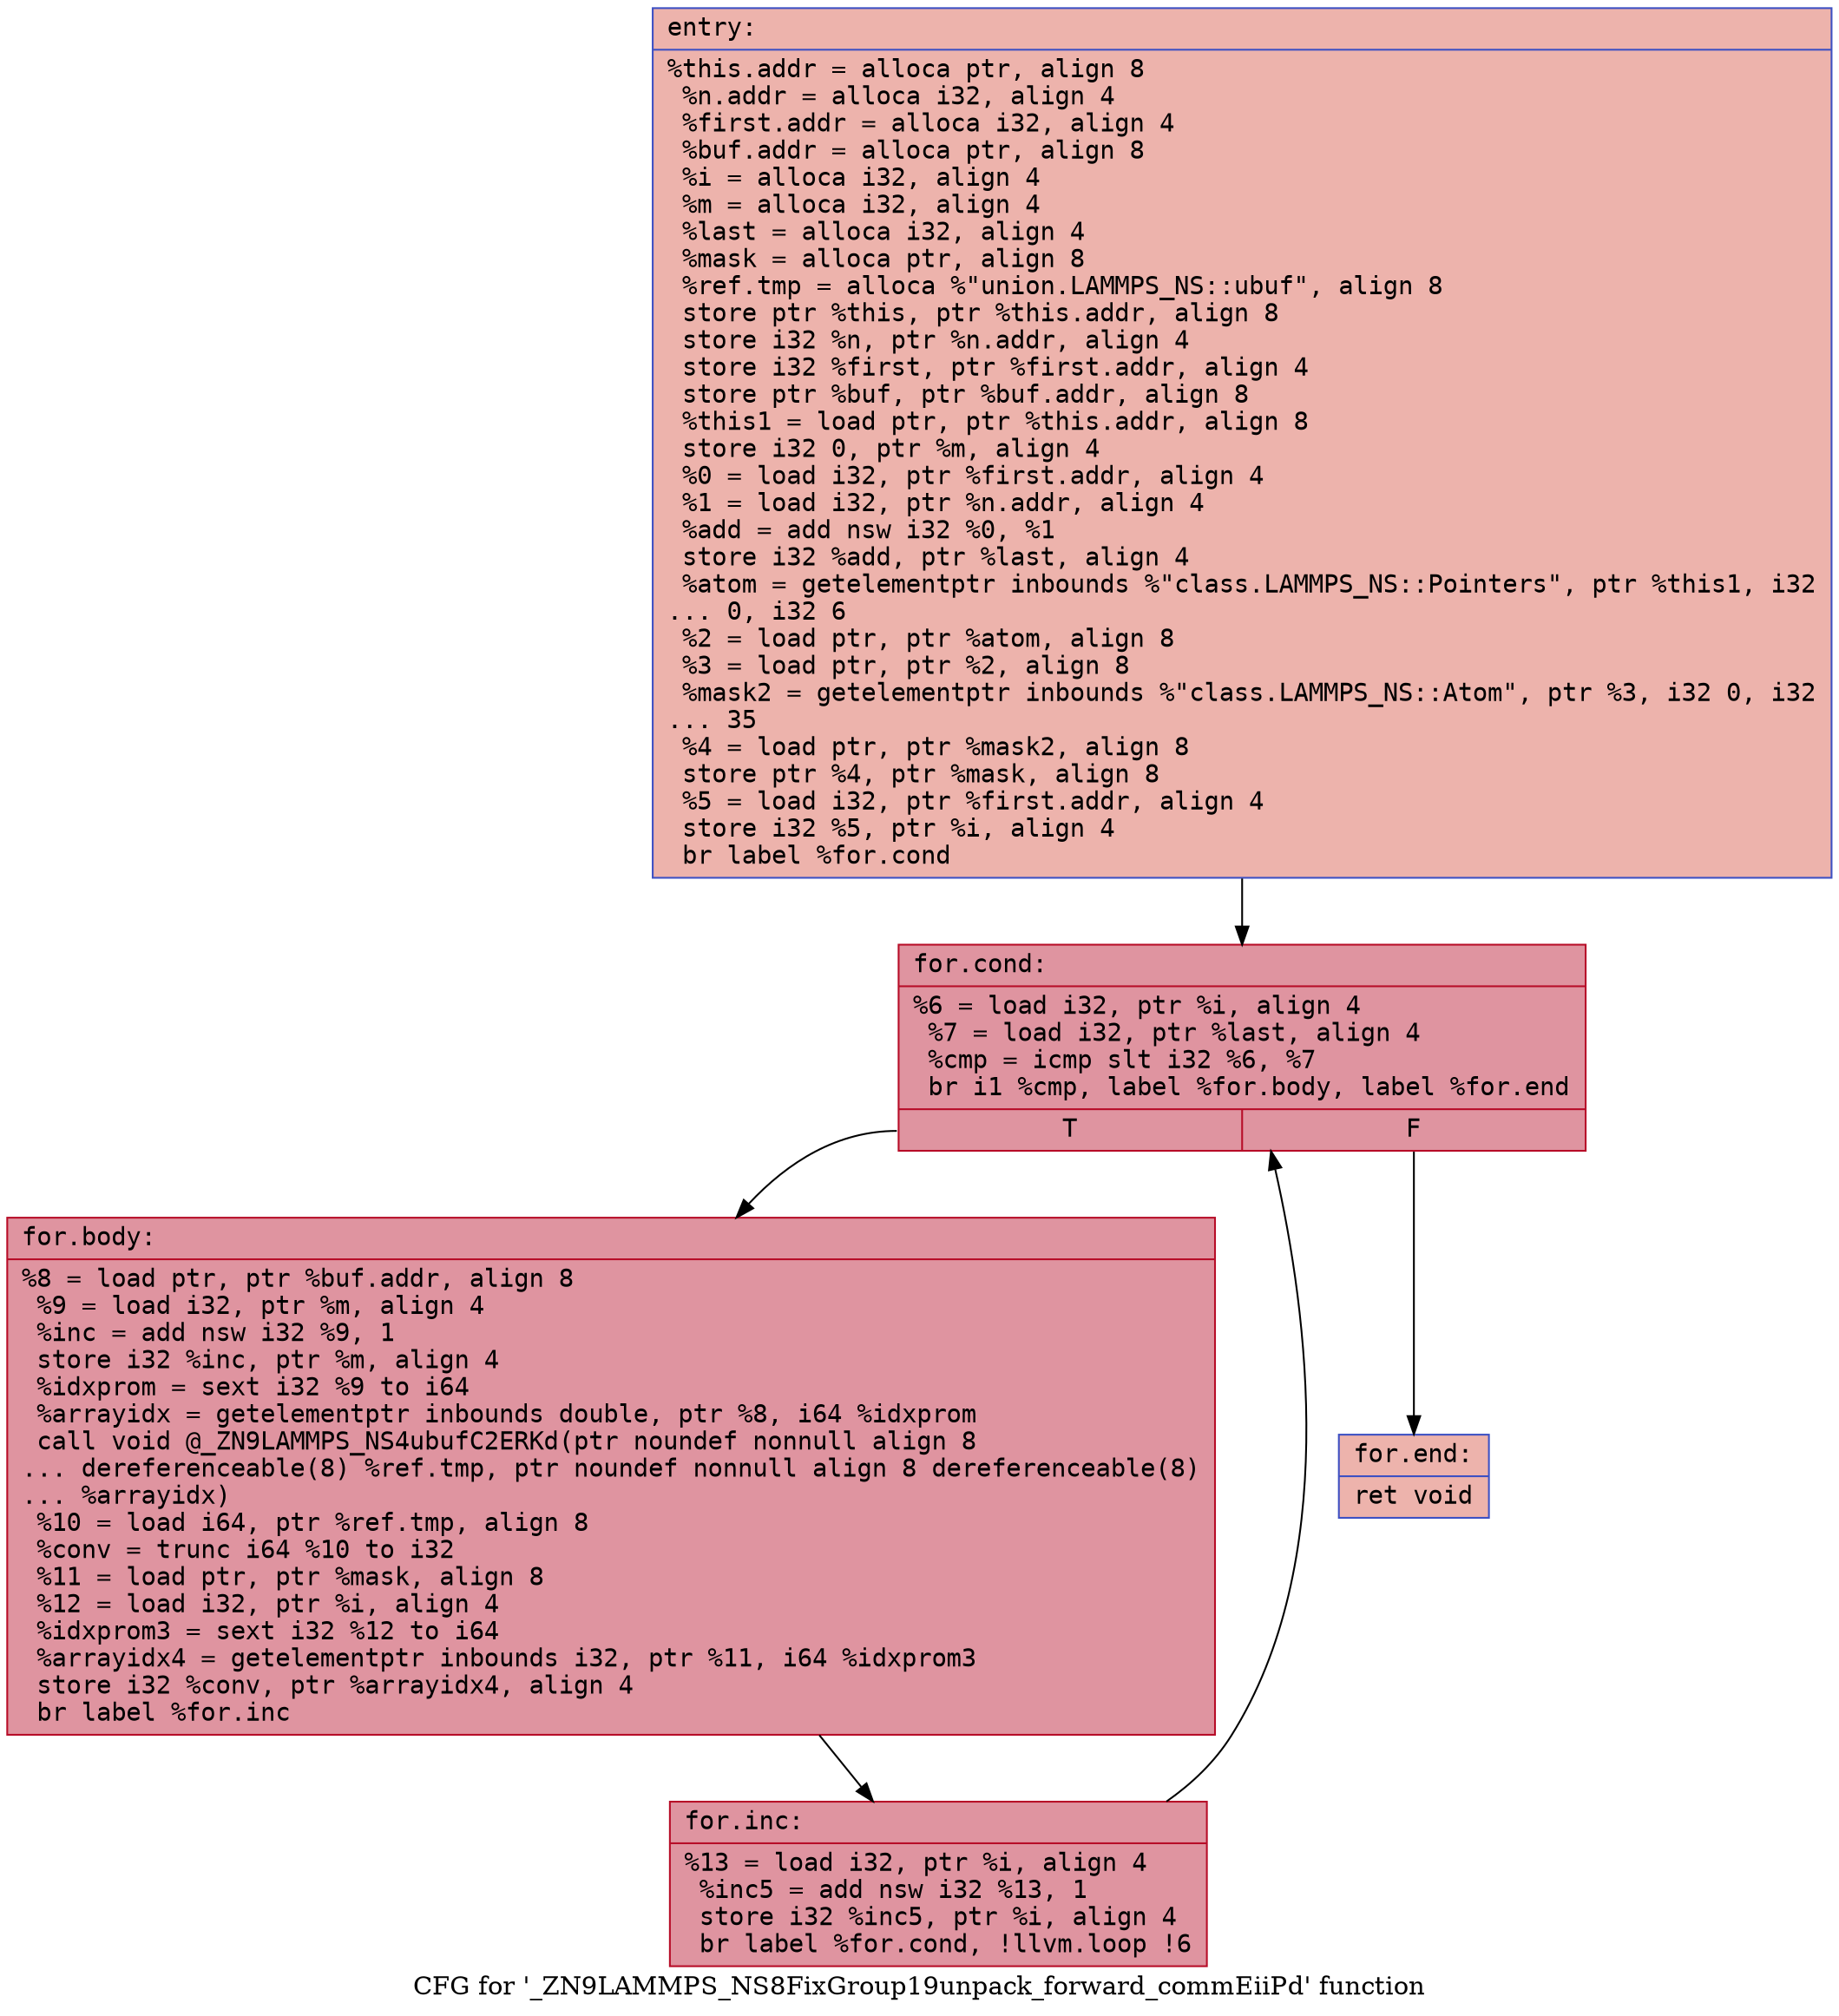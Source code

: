 digraph "CFG for '_ZN9LAMMPS_NS8FixGroup19unpack_forward_commEiiPd' function" {
	label="CFG for '_ZN9LAMMPS_NS8FixGroup19unpack_forward_commEiiPd' function";

	Node0x5558d3ad3e30 [shape=record,color="#3d50c3ff", style=filled, fillcolor="#d6524470" fontname="Courier",label="{entry:\l|  %this.addr = alloca ptr, align 8\l  %n.addr = alloca i32, align 4\l  %first.addr = alloca i32, align 4\l  %buf.addr = alloca ptr, align 8\l  %i = alloca i32, align 4\l  %m = alloca i32, align 4\l  %last = alloca i32, align 4\l  %mask = alloca ptr, align 8\l  %ref.tmp = alloca %\"union.LAMMPS_NS::ubuf\", align 8\l  store ptr %this, ptr %this.addr, align 8\l  store i32 %n, ptr %n.addr, align 4\l  store i32 %first, ptr %first.addr, align 4\l  store ptr %buf, ptr %buf.addr, align 8\l  %this1 = load ptr, ptr %this.addr, align 8\l  store i32 0, ptr %m, align 4\l  %0 = load i32, ptr %first.addr, align 4\l  %1 = load i32, ptr %n.addr, align 4\l  %add = add nsw i32 %0, %1\l  store i32 %add, ptr %last, align 4\l  %atom = getelementptr inbounds %\"class.LAMMPS_NS::Pointers\", ptr %this1, i32\l... 0, i32 6\l  %2 = load ptr, ptr %atom, align 8\l  %3 = load ptr, ptr %2, align 8\l  %mask2 = getelementptr inbounds %\"class.LAMMPS_NS::Atom\", ptr %3, i32 0, i32\l... 35\l  %4 = load ptr, ptr %mask2, align 8\l  store ptr %4, ptr %mask, align 8\l  %5 = load i32, ptr %first.addr, align 4\l  store i32 %5, ptr %i, align 4\l  br label %for.cond\l}"];
	Node0x5558d3ad3e30 -> Node0x5558d3ad4f70[tooltip="entry -> for.cond\nProbability 100.00%" ];
	Node0x5558d3ad4f70 [shape=record,color="#b70d28ff", style=filled, fillcolor="#b70d2870" fontname="Courier",label="{for.cond:\l|  %6 = load i32, ptr %i, align 4\l  %7 = load i32, ptr %last, align 4\l  %cmp = icmp slt i32 %6, %7\l  br i1 %cmp, label %for.body, label %for.end\l|{<s0>T|<s1>F}}"];
	Node0x5558d3ad4f70:s0 -> Node0x5558d3ad5210[tooltip="for.cond -> for.body\nProbability 96.88%" ];
	Node0x5558d3ad4f70:s1 -> Node0x5558d3ad5290[tooltip="for.cond -> for.end\nProbability 3.12%" ];
	Node0x5558d3ad5210 [shape=record,color="#b70d28ff", style=filled, fillcolor="#b70d2870" fontname="Courier",label="{for.body:\l|  %8 = load ptr, ptr %buf.addr, align 8\l  %9 = load i32, ptr %m, align 4\l  %inc = add nsw i32 %9, 1\l  store i32 %inc, ptr %m, align 4\l  %idxprom = sext i32 %9 to i64\l  %arrayidx = getelementptr inbounds double, ptr %8, i64 %idxprom\l  call void @_ZN9LAMMPS_NS4ubufC2ERKd(ptr noundef nonnull align 8\l... dereferenceable(8) %ref.tmp, ptr noundef nonnull align 8 dereferenceable(8)\l... %arrayidx)\l  %10 = load i64, ptr %ref.tmp, align 8\l  %conv = trunc i64 %10 to i32\l  %11 = load ptr, ptr %mask, align 8\l  %12 = load i32, ptr %i, align 4\l  %idxprom3 = sext i32 %12 to i64\l  %arrayidx4 = getelementptr inbounds i32, ptr %11, i64 %idxprom3\l  store i32 %conv, ptr %arrayidx4, align 4\l  br label %for.inc\l}"];
	Node0x5558d3ad5210 -> Node0x5558d3ad5ee0[tooltip="for.body -> for.inc\nProbability 100.00%" ];
	Node0x5558d3ad5ee0 [shape=record,color="#b70d28ff", style=filled, fillcolor="#b70d2870" fontname="Courier",label="{for.inc:\l|  %13 = load i32, ptr %i, align 4\l  %inc5 = add nsw i32 %13, 1\l  store i32 %inc5, ptr %i, align 4\l  br label %for.cond, !llvm.loop !6\l}"];
	Node0x5558d3ad5ee0 -> Node0x5558d3ad4f70[tooltip="for.inc -> for.cond\nProbability 100.00%" ];
	Node0x5558d3ad5290 [shape=record,color="#3d50c3ff", style=filled, fillcolor="#d6524470" fontname="Courier",label="{for.end:\l|  ret void\l}"];
}
